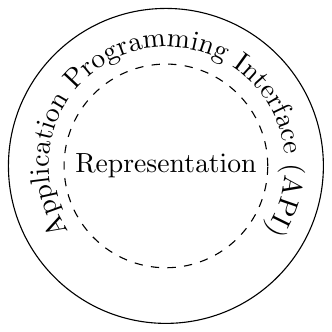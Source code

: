 \documentclass[tikz, border=1mm]{standalone}
\usetikzlibrary{positioning,fit,decorations.text}

\begin{document}
\begin{tikzpicture}
  \node[draw, circle, dashed] (repr) {Representation};
  \node[draw, circle, minimum size=4cm] (api) at (0, 0) {};
  \path[-latex,
        blue,
        postaction={decorate},
        decoration={
          text along path,
          text={Application Programming Interface (API)},
          text align=center}
     ] (-1.05,-1.05) arc [start angle=225, end angle=-45, radius=1.5cm];
\end{tikzpicture}
\end{document}
